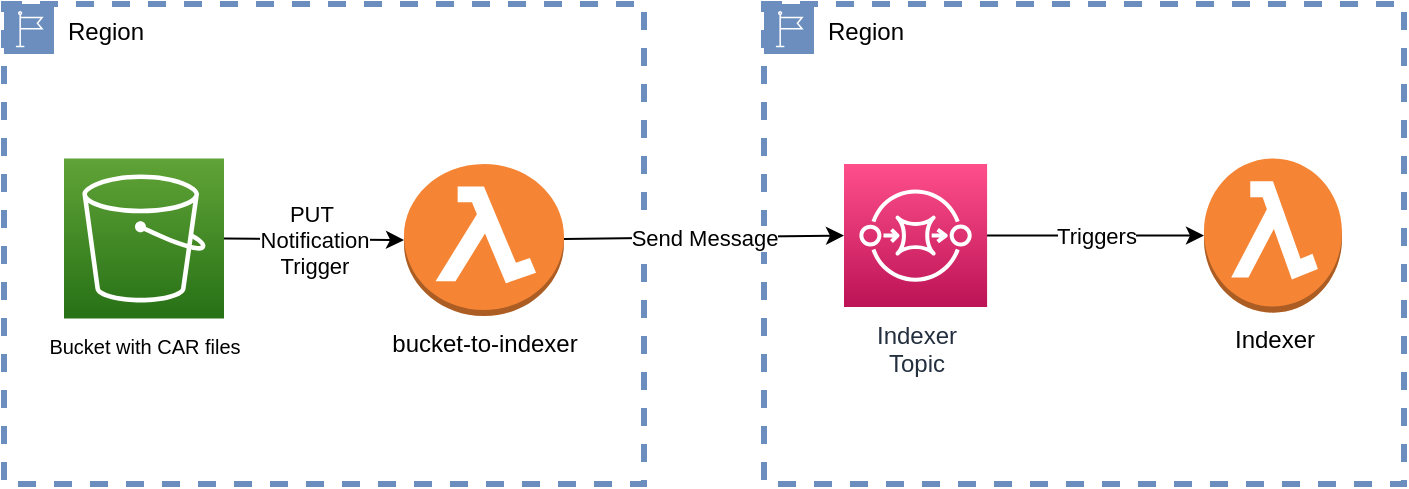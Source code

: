 <mxfile version="17.4.0" type="google"><diagram id="eZa-9LLl5oNsTdw1xYCN" name="v0.1"><mxGraphModel grid="1" page="1" gridSize="10" guides="1" tooltips="1" connect="1" arrows="1" fold="1" pageScale="1" pageWidth="850" pageHeight="1100" math="0" shadow="0"><root><mxCell id="0"/><mxCell id="1" parent="0"/><mxCell id="TKFr8CMlNN-vPveaRyrC-2" value="Region" style="points=[[0,0],[0.25,0],[0.5,0],[0.75,0],[1,0],[1,0.25],[1,0.5],[1,0.75],[1,1],[0.75,1],[0.5,1],[0.25,1],[0,1],[0,0.75],[0,0.5],[0,0.25]];outlineConnect=0;html=1;whiteSpace=wrap;fontSize=12;fontStyle=0;shape=mxgraph.aws4.group;grIcon=mxgraph.aws4.group_region;strokeColor=#6c8ebf;fillColor=none;verticalAlign=top;align=left;spacingLeft=30;dashed=1;strokeWidth=3;" vertex="1" parent="1"><mxGeometry x="-390" y="1140" width="320" height="240" as="geometry"/></mxCell><mxCell id="04ScRB_U9uKEca2SI4IN-1" value="Region" style="points=[[0,0],[0.25,0],[0.5,0],[0.75,0],[1,0],[1,0.25],[1,0.5],[1,0.75],[1,1],[0.75,1],[0.5,1],[0.25,1],[0,1],[0,0.75],[0,0.5],[0,0.25]];outlineConnect=0;html=1;whiteSpace=wrap;fontSize=12;fontStyle=0;shape=mxgraph.aws4.group;grIcon=mxgraph.aws4.group_region;strokeColor=#6c8ebf;fillColor=none;verticalAlign=top;align=left;spacingLeft=30;dashed=1;strokeWidth=3;" vertex="1" parent="1"><mxGeometry x="-770" y="1140" width="320" height="240" as="geometry"/></mxCell><mxCell id="TKFr8CMlNN-vPveaRyrC-3" value="&lt;font color=&quot;#000000&quot;&gt;&lt;span style=&quot;font-size: 10px&quot;&gt;Bucket with CAR files&lt;/span&gt;&lt;/font&gt;" style="sketch=0;points=[[0,0,0],[0.25,0,0],[0.5,0,0],[0.75,0,0],[1,0,0],[0,1,0],[0.25,1,0],[0.5,1,0],[0.75,1,0],[1,1,0],[0,0.25,0],[0,0.5,0],[0,0.75,0],[1,0.25,0],[1,0.5,0],[1,0.75,0]];outlineConnect=0;fontColor=#232F3E;gradientColor=#60A337;gradientDirection=north;fillColor=#277116;strokeColor=#ffffff;dashed=0;verticalLabelPosition=bottom;verticalAlign=top;align=center;html=1;fontSize=12;fontStyle=0;aspect=fixed;shape=mxgraph.aws4.resourceIcon;resIcon=mxgraph.aws4.s3;" vertex="1" parent="1"><mxGeometry x="-740" y="1217.21" width="80" height="80" as="geometry"/></mxCell><mxCell id="TKFr8CMlNN-vPveaRyrC-4" value="bucket-to-indexer&lt;br&gt;" style="outlineConnect=0;dashed=0;verticalLabelPosition=bottom;verticalAlign=top;align=center;html=1;shape=mxgraph.aws3.lambda_function;fillColor=#F58534;gradientColor=none;" vertex="1" parent="1"><mxGeometry x="-570" y="1220" width="80" height="76" as="geometry"/></mxCell><mxCell id="TKFr8CMlNN-vPveaRyrC-5" value="Indexer&lt;br&gt;Topic" style="sketch=0;points=[[0,0,0],[0.25,0,0],[0.5,0,0],[0.75,0,0],[1,0,0],[0,1,0],[0.25,1,0],[0.5,1,0],[0.75,1,0],[1,1,0],[0,0.25,0],[0,0.5,0],[0,0.75,0],[1,0.25,0],[1,0.5,0],[1,0.75,0]];outlineConnect=0;fontColor=#232F3E;gradientColor=#FF4F8B;gradientDirection=north;fillColor=#BC1356;strokeColor=#ffffff;dashed=0;verticalLabelPosition=bottom;verticalAlign=top;align=center;html=1;fontSize=12;fontStyle=0;aspect=fixed;shape=mxgraph.aws4.resourceIcon;resIcon=mxgraph.aws4.sqs;" vertex="1" parent="1"><mxGeometry x="-350" y="1220.0" width="71.55" height="71.55" as="geometry"/></mxCell><mxCell id="TKFr8CMlNN-vPveaRyrC-7" value="Indexer" style="outlineConnect=0;dashed=0;verticalLabelPosition=bottom;verticalAlign=top;align=center;html=1;shape=mxgraph.aws3.lambda_function;fillColor=#F58534;gradientColor=none;" vertex="1" parent="1"><mxGeometry x="-170.0" y="1217.21" width="69" height="77.13" as="geometry"/></mxCell><mxCell id="TKFr8CMlNN-vPveaRyrC-8" value="PUT&amp;nbsp;&lt;br&gt;Notification&lt;br&gt;Trigger" style="endArrow=classic;html=1;rounded=0;exitX=1;exitY=0.5;exitDx=0;exitDy=0;exitPerimeter=0;entryX=0;entryY=0.5;entryDx=0;entryDy=0;entryPerimeter=0;" edge="1" parent="1" source="TKFr8CMlNN-vPveaRyrC-3" target="TKFr8CMlNN-vPveaRyrC-4"><mxGeometry width="50" height="50" relative="1" as="geometry"><mxPoint x="-660" y="1290" as="sourcePoint"/><mxPoint x="-610" y="1240" as="targetPoint"/></mxGeometry></mxCell><mxCell id="TKFr8CMlNN-vPveaRyrC-9" value="Send Message" style="endArrow=classic;html=1;rounded=0;entryX=0;entryY=0.5;entryDx=0;entryDy=0;entryPerimeter=0;" edge="1" parent="1" source="TKFr8CMlNN-vPveaRyrC-4" target="TKFr8CMlNN-vPveaRyrC-5"><mxGeometry width="50" height="50" relative="1" as="geometry"><mxPoint x="-480" y="1310" as="sourcePoint"/><mxPoint x="-430" y="1260" as="targetPoint"/></mxGeometry></mxCell><mxCell id="TKFr8CMlNN-vPveaRyrC-10" value="Triggers" style="endArrow=classic;html=1;rounded=0;exitX=1;exitY=0.5;exitDx=0;exitDy=0;exitPerimeter=0;entryX=0;entryY=0.5;entryDx=0;entryDy=0;entryPerimeter=0;" edge="1" parent="1" source="TKFr8CMlNN-vPveaRyrC-5" target="TKFr8CMlNN-vPveaRyrC-7"><mxGeometry width="50" height="50" relative="1" as="geometry"><mxPoint x="-220" y="1290" as="sourcePoint"/><mxPoint x="-170" y="1240" as="targetPoint"/></mxGeometry></mxCell></root></mxGraphModel></diagram></mxfile>